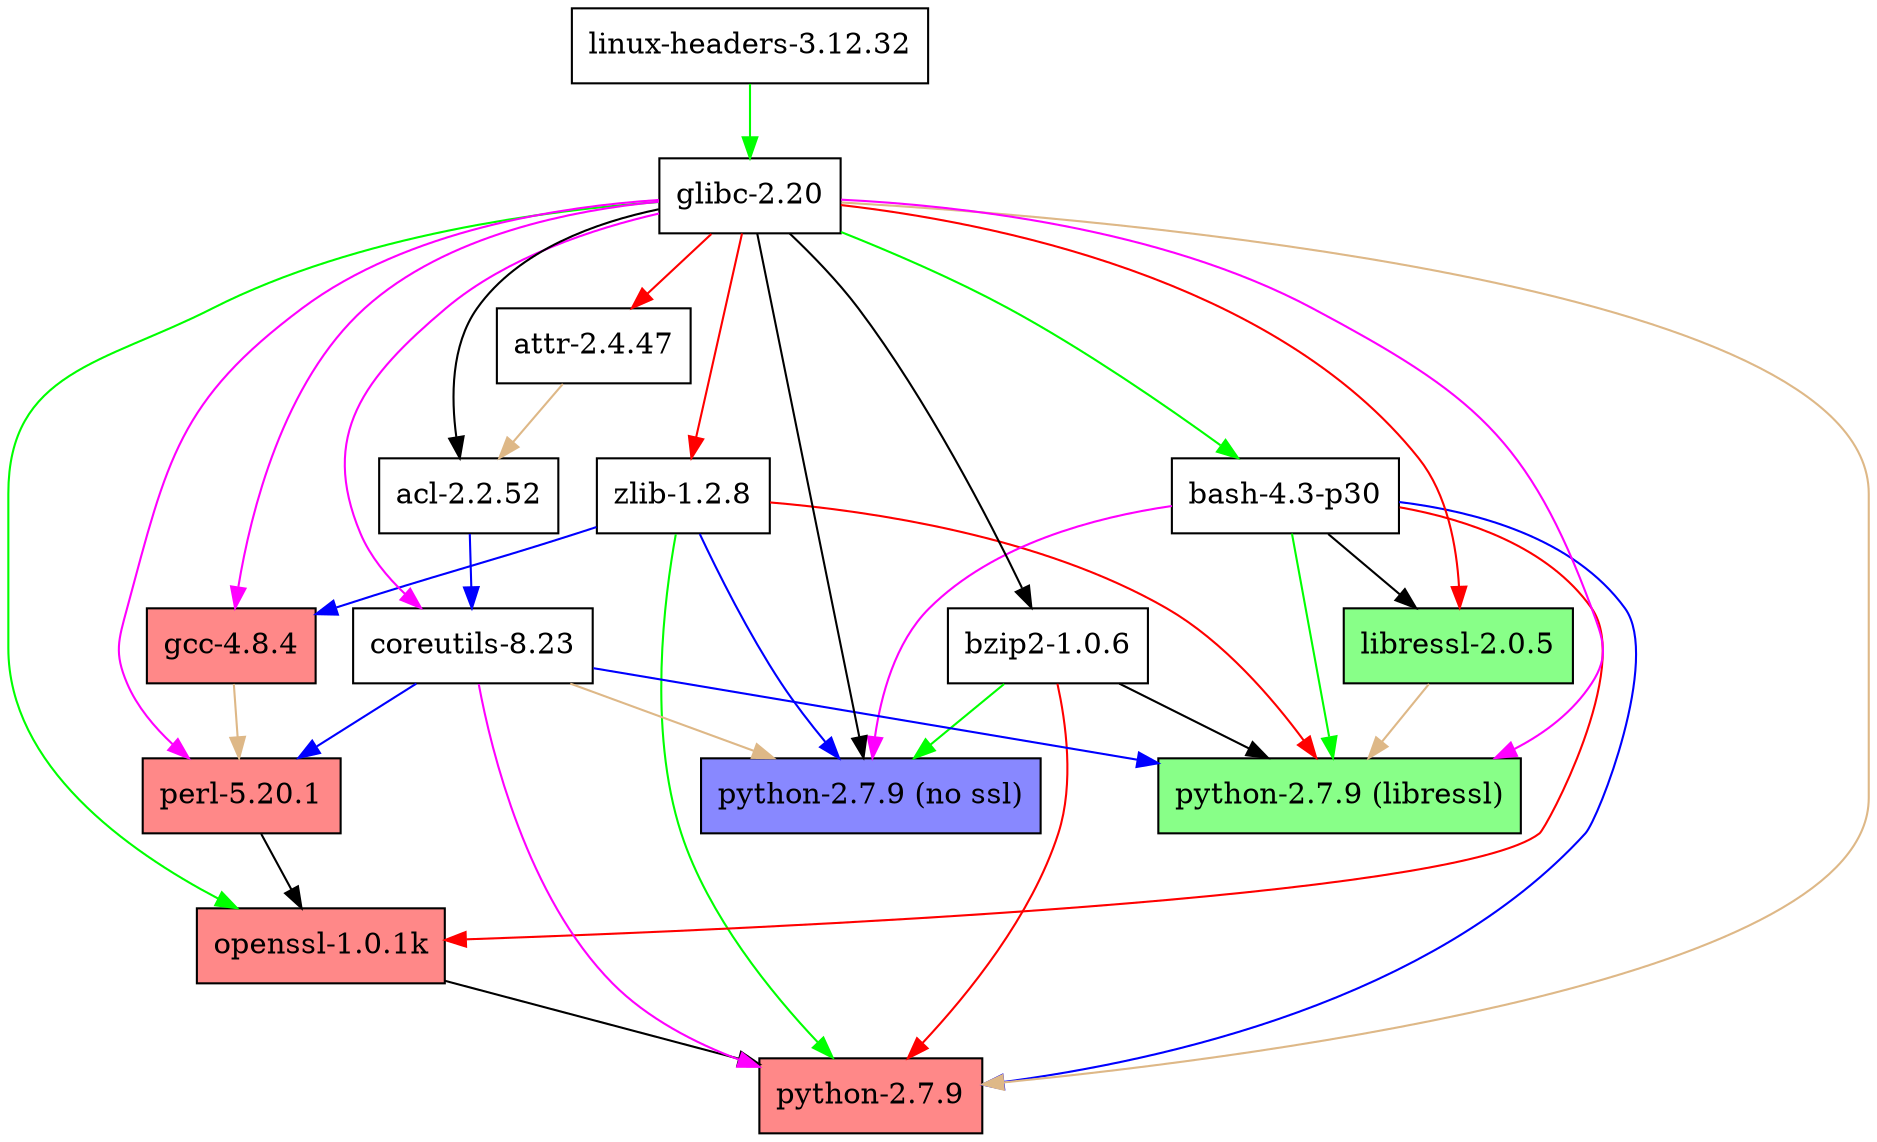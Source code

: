 digraph G { bgcolor="transparent";

"/nix/store/l8rhnzq9yxqhv3il4kmzqhkx8q06jzgv-python-2.7.9" [label = "python-2.7.9", shape = box, style = filled, fillcolor = "#ff8888"];
"/nix/store/8nxzd6jkgcihyx26m246ycpnpivicpak-openssl-1.0.1k" -> "/nix/store/l8rhnzq9yxqhv3il4kmzqhkx8q06jzgv-python-2.7.9" [color = "black"];
"/nix/store/96vfgc1gfwslmg3hhfzkxsvqqc61mh89-bzip2-1.0.6" -> "/nix/store/l8rhnzq9yxqhv3il4kmzqhkx8q06jzgv-python-2.7.9" [color = "red"];
"/nix/store/a2p5i9hb5hpqssh7vp402r6n9slfayqx-zlib-1.2.8" -> "/nix/store/l8rhnzq9yxqhv3il4kmzqhkx8q06jzgv-python-2.7.9" [color = "green"];
"/nix/store/cxrc12hkmvrjlq747cm08av6jl41nzi1-bash-4.3-p30" -> "/nix/store/l8rhnzq9yxqhv3il4kmzqhkx8q06jzgv-python-2.7.9" [color = "blue"];
"/nix/store/h4ssyq8lac0ywmn8j0lsichvj9fvcfyd-coreutils-8.23" -> "/nix/store/l8rhnzq9yxqhv3il4kmzqhkx8q06jzgv-python-2.7.9" [color = "magenta"];
"/nix/store/nrxyygy0wqski1klq0305d3h523k41ps-glibc-2.20" -> "/nix/store/l8rhnzq9yxqhv3il4kmzqhkx8q06jzgv-python-2.7.9" [color = "burlywood"];

"/nix/store/8nxzd6jkgcihyx26m246ycpnpivicpak-openssl-1.0.1k" [label = "openssl-1.0.1k", shape = box, style = filled, fillcolor = "#ff8888"];
"/nix/store/482l1wbyrbqzy8pm0mh9psvk7f7x2qnf-perl-5.20.1" -> "/nix/store/8nxzd6jkgcihyx26m246ycpnpivicpak-openssl-1.0.1k" [color = "black"];
"/nix/store/cxrc12hkmvrjlq747cm08av6jl41nzi1-bash-4.3-p30" -> "/nix/store/8nxzd6jkgcihyx26m246ycpnpivicpak-openssl-1.0.1k" [color = "red"];
"/nix/store/nrxyygy0wqski1klq0305d3h523k41ps-glibc-2.20" -> "/nix/store/8nxzd6jkgcihyx26m246ycpnpivicpak-openssl-1.0.1k" [color = "green"];

"/nix/store/482l1wbyrbqzy8pm0mh9psvk7f7x2qnf-perl-5.20.1" [label = "perl-5.20.1", shape = box, style = filled, fillcolor = "#ff8888"];
"/nix/store/h4ssyq8lac0ywmn8j0lsichvj9fvcfyd-coreutils-8.23" -> "/nix/store/482l1wbyrbqzy8pm0mh9psvk7f7x2qnf-perl-5.20.1" [color = "blue"];
"/nix/store/nrxyygy0wqski1klq0305d3h523k41ps-glibc-2.20" -> "/nix/store/482l1wbyrbqzy8pm0mh9psvk7f7x2qnf-perl-5.20.1" [color = "magenta"];
"/nix/store/p9rmkj5s68cjhjnb8msj477wcm5157rx-gcc-4.8.4" -> "/nix/store/482l1wbyrbqzy8pm0mh9psvk7f7x2qnf-perl-5.20.1" [color = "burlywood"];

"/nix/store/96vfgc1gfwslmg3hhfzkxsvqqc61mh89-bzip2-1.0.6" [label = "bzip2-1.0.6", shape = box, style = filled, fillcolor = "#ffffff"];
"/nix/store/nrxyygy0wqski1klq0305d3h523k41ps-glibc-2.20" -> "/nix/store/96vfgc1gfwslmg3hhfzkxsvqqc61mh89-bzip2-1.0.6" [color = "black"];

"/nix/store/a2p5i9hb5hpqssh7vp402r6n9slfayqx-zlib-1.2.8" [label = "zlib-1.2.8", shape = box, style = filled, fillcolor = "#ffffff"];
"/nix/store/nrxyygy0wqski1klq0305d3h523k41ps-glibc-2.20" -> "/nix/store/a2p5i9hb5hpqssh7vp402r6n9slfayqx-zlib-1.2.8" [color = "red"];

"/nix/store/cxrc12hkmvrjlq747cm08av6jl41nzi1-bash-4.3-p30" [label = "bash-4.3-p30", shape = box, style = filled, fillcolor = "#ffffff"];
"/nix/store/nrxyygy0wqski1klq0305d3h523k41ps-glibc-2.20" -> "/nix/store/cxrc12hkmvrjlq747cm08av6jl41nzi1-bash-4.3-p30" [color = "green"];

"/nix/store/h4ssyq8lac0ywmn8j0lsichvj9fvcfyd-coreutils-8.23" [label = "coreutils-8.23", shape = box, style = filled, fillcolor = "#ffffff"];
"/nix/store/54whwk19x8cgak0pwnnzzq282hwaf8f3-acl-2.2.52" -> "/nix/store/h4ssyq8lac0ywmn8j0lsichvj9fvcfyd-coreutils-8.23" [color = "blue"];
"/nix/store/nrxyygy0wqski1klq0305d3h523k41ps-glibc-2.20" -> "/nix/store/h4ssyq8lac0ywmn8j0lsichvj9fvcfyd-coreutils-8.23" [color = "magenta"];

"/nix/store/54whwk19x8cgak0pwnnzzq282hwaf8f3-acl-2.2.52" [label = "acl-2.2.52", shape = box, style = filled, fillcolor = "#ffffff"];
"/nix/store/f9i3xzbkx0frdqwqvy8qpk6gcclzf02f-attr-2.4.47" -> "/nix/store/54whwk19x8cgak0pwnnzzq282hwaf8f3-acl-2.2.52" [color = "burlywood"];
"/nix/store/nrxyygy0wqski1klq0305d3h523k41ps-glibc-2.20" -> "/nix/store/54whwk19x8cgak0pwnnzzq282hwaf8f3-acl-2.2.52" [color = "black"];

"/nix/store/f9i3xzbkx0frdqwqvy8qpk6gcclzf02f-attr-2.4.47" [label = "attr-2.4.47", shape = box, style = filled, fillcolor = "#ffffff"];
"/nix/store/nrxyygy0wqski1klq0305d3h523k41ps-glibc-2.20" -> "/nix/store/f9i3xzbkx0frdqwqvy8qpk6gcclzf02f-attr-2.4.47" [color = "red"];

"/nix/store/nrxyygy0wqski1klq0305d3h523k41ps-glibc-2.20" [label = "glibc-2.20", shape = box, style = filled, fillcolor = "#ffffff"];
"/nix/store/jvlrfyjlm4m0jykiw33dk5kjyzmgysiw-linux-headers-3.12.32" -> "/nix/store/nrxyygy0wqski1klq0305d3h523k41ps-glibc-2.20" [color = "green"];

"/nix/store/jvlrfyjlm4m0jykiw33dk5kjyzmgysiw-linux-headers-3.12.32" [label = "linux-headers-3.12.32", shape = box, style = filled, fillcolor = "#ffffff"];

"/nix/store/p9rmkj5s68cjhjnb8msj477wcm5157rx-gcc-4.8.4" [label = "gcc-4.8.4", shape = box, style = filled, fillcolor = "#ff8888"];
"/nix/store/a2p5i9hb5hpqssh7vp402r6n9slfayqx-zlib-1.2.8" -> "/nix/store/p9rmkj5s68cjhjnb8msj477wcm5157rx-gcc-4.8.4" [color = "blue"];
"/nix/store/nrxyygy0wqski1klq0305d3h523k41ps-glibc-2.20" -> "/nix/store/p9rmkj5s68cjhjnb8msj477wcm5157rx-gcc-4.8.4" [color = "magenta"];

"/nix/store/python-2.7.9-libressl" [label = "python-2.7.9 (libressl)", shape = box, style = filled, fillcolor = "#88ff88"];
"/nix/store/libressl-2.0.5" -> "/nix/store/python-2.7.9-libressl" [color = "burlywood"];
"/nix/store/96vfgc1gfwslmg3hhfzkxsvqqc61mh89-bzip2-1.0.6" -> "/nix/store/python-2.7.9-libressl" [color = "black"];
"/nix/store/a2p5i9hb5hpqssh7vp402r6n9slfayqx-zlib-1.2.8" -> "/nix/store/python-2.7.9-libressl" [color = "red"];
"/nix/store/cxrc12hkmvrjlq747cm08av6jl41nzi1-bash-4.3-p30" -> "/nix/store/python-2.7.9-libressl" [color = "green"];
"/nix/store/h4ssyq8lac0ywmn8j0lsichvj9fvcfyd-coreutils-8.23" -> "/nix/store/python-2.7.9-libressl" [color = "blue"];
"/nix/store/nrxyygy0wqski1klq0305d3h523k41ps-glibc-2.20" -> "/nix/store/python-2.7.9-libressl" [color = "magenta"];

"/nix/store/libressl-2.0.5" [label = "libressl-2.0.5", shape = box, style = filled, fillcolor = "#88ff88"];
"/nix/store/cxrc12hkmvrjlq747cm08av6jl41nzi1-bash-4.3-p30" -> "/nix/store/libressl-2.0.5" [color = "black"];
"/nix/store/nrxyygy0wqski1klq0305d3h523k41ps-glibc-2.20" -> "/nix/store/libressl-2.0.5" [color = "red"];

"/nix/store/python-2.7.9-nossl" [label = "python-2.7.9 (no ssl)", shape = box, style = filled, fillcolor = "#8888ff"];
"/nix/store/96vfgc1gfwslmg3hhfzkxsvqqc61mh89-bzip2-1.0.6" -> "/nix/store/python-2.7.9-nossl" [color = "green"];
"/nix/store/a2p5i9hb5hpqssh7vp402r6n9slfayqx-zlib-1.2.8" -> "/nix/store/python-2.7.9-nossl" [color = "blue"];
"/nix/store/cxrc12hkmvrjlq747cm08av6jl41nzi1-bash-4.3-p30" -> "/nix/store/python-2.7.9-nossl" [color = "magenta"];
"/nix/store/h4ssyq8lac0ywmn8j0lsichvj9fvcfyd-coreutils-8.23" -> "/nix/store/python-2.7.9-nossl" [color = "burlywood"];
"/nix/store/nrxyygy0wqski1klq0305d3h523k41ps-glibc-2.20" -> "/nix/store/python-2.7.9-nossl" [color = "black"];

/*
{rank=same;
        "/nix/store/l8rhnzq9yxqhv3il4kmzqhkx8q06jzgv-python-2.7.9";
        "/nix/store/python-2.7.9-libressl";
        "/nix/store/python-2.7.9-nossl";
}
*/

}
